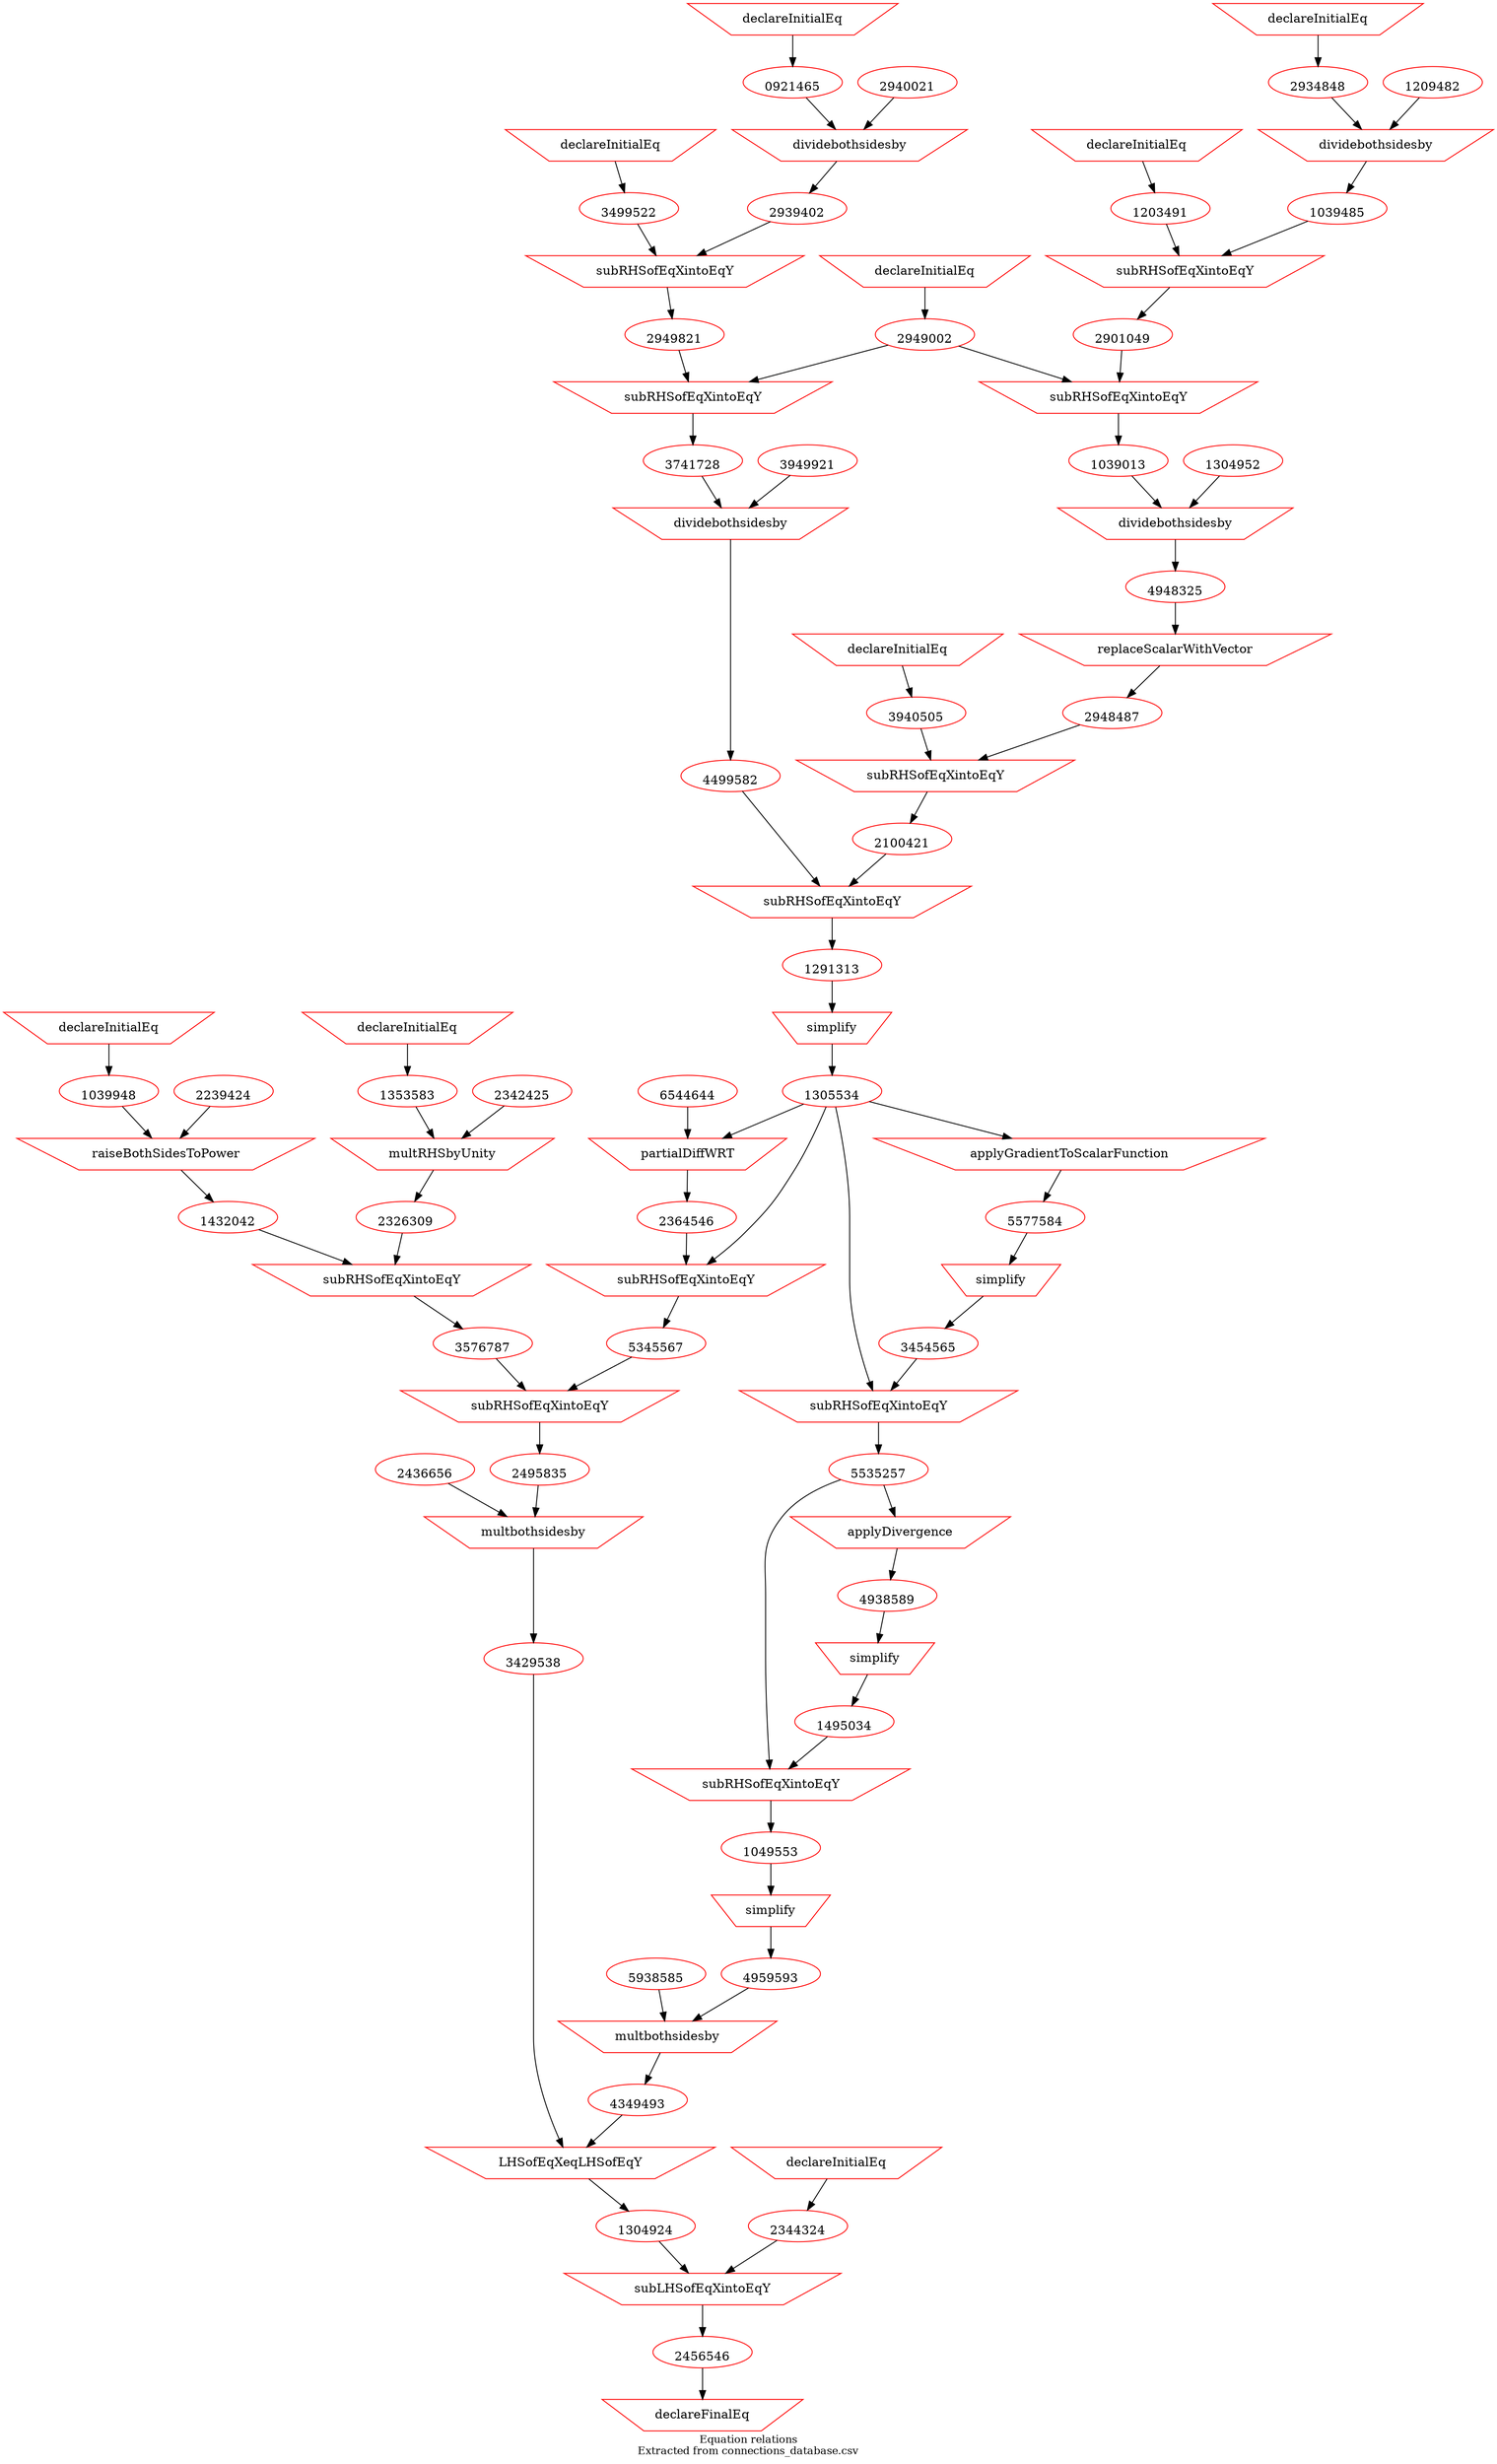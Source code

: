 digraph physicsDerivation {
overlap = false;
label="Equation relations\nExtracted from connections_database.csv";
fontsize=12;
1204921 -> 2934848;
2919311 -> 0921465;
1294844 -> 2949002;
9394842 -> 1203491;
3934948 -> 3499522;
2940021 -> 3949482;
0921465 -> 3949482;
3949482 -> 2939402;
2939402 -> 1294945;
3499522 -> 1294945;
1294945 -> 2949821;
2949002 -> 2930492;
2949821 -> 2930492;
2930492 -> 3741728;
3949921 -> 3919384;
3741728 -> 3919384;
3919384 -> 4499582;
1209482 -> 2900428;
2934848 -> 2900428;
2900428 -> 1039485;
1039485 -> 1204945;
1203491 -> 1204945;
1204945 -> 2901049;
2949002 -> 2939400;
2901049 -> 2939400;
2939400 -> 1039013;
1304952 -> 2030624;
1039013 -> 2030624;
2030624 -> 4948325;
4948325 -> 1039774;
1039774 -> 2948487;
1923945 -> 3940505;
2948487 -> 2938341;
3940505 -> 2938341;
2938341 -> 2100421;
4499582 -> 0012031;
2100421 -> 0012031;
0012031 -> 1291313;
1291313 -> 1341141;
1341141 -> 1305534;
1204929 -> 1039948;
1395335 -> 1353583;
2239424 -> 2422434;
1039948 -> 2422434;
2422434 -> 1432042;
2342425 -> 2322434;
1353583 -> 2322434;
2322434 -> 2326309;
1432042 -> 2449858;
2326309 -> 2449858;
2449858 -> 3576787;
6544644 -> 1347587;
1305534 -> 1347587;
1347587 -> 2364546;
1305534 -> 2464445;
2364546 -> 2464445;
2464445 -> 5345567;
3576787 -> 3454353;
5345567 -> 3454353;
3454353 -> 2495835;
2436656 -> 4358635;
2495835 -> 4358635;
4358635 -> 3429538;
1305534 -> 2454535;
2454535 -> 5577584;
5577584 -> 5858694;
5858694 -> 3454565;
3454565 -> 5354635;
1305534 -> 5354635;
5354635 -> 5535257;
5535257 -> 3294932;
3294932 -> 4938589;
4938589 -> 2394495;
2394495 -> 1495034;
5535257 -> 4059592;
1495034 -> 4059592;
4059592 -> 1049553;
1049553 -> 4305953;
4305953 -> 4959593;
5938585 -> 4939459;
4959593 -> 4939459;
4939459 -> 4349493;
4349493 -> 9394834;
3429538 -> 9394834;
9394834 -> 1304924;
2455452 -> 2344324;
2344324 -> 2954835;
1304924 -> 2954835;
2954835 -> 2456546;
2456546 -> 6756574;
0921465 [shape=ellipse, color=red,image="../../expressions/3131211131.png",labelloc=b,URL="http://output.com"];
1039013 [shape=ellipse, color=red,image="../../expressions/9999999962.png",labelloc=b,URL="http://output.com"];
1039485 [shape=ellipse, color=red,image="../../expressions/3121234211.png",labelloc=b,URL="http://output.com"];
1039948 [shape=ellipse, color=red,image="../../expressions/1029039903.png",labelloc=b,URL="http://output.com"];
1049553 [shape=ellipse, color=red,image="../../expressions/2648958382.png",labelloc=b,URL="http://output.com"];
1203491 [shape=ellipse, color=red,image="../../expressions/1020394900.png",labelloc=b,URL="http://output.com"];
1291313 [shape=ellipse, color=red,image="../../expressions/3948574228.png",labelloc=b,URL="http://output.com"];
1304924 [shape=ellipse, color=red,image="../../expressions/9958485859.png",labelloc=b,URL="http://output.com"];
1305534 [shape=ellipse, color=red,image="../../expressions/3948574230.png",labelloc=b,URL="http://output.com"];
1353583 [shape=ellipse, color=red,image="../../expressions/4298359835.png",labelloc=b,URL="http://output.com"];
1432042 [shape=ellipse, color=red,image="../../expressions/1029039904.png",labelloc=b,URL="http://output.com"];
1495034 [shape=ellipse, color=red,image="../../expressions/1648958381.png",labelloc=b,URL="http://output.com"];
2100421 [shape=ellipse, color=red,image="../../expressions/3948574226.png",labelloc=b,URL="http://output.com"];
2326309 [shape=ellipse, color=red,image="../../expressions/4298359845.png",labelloc=b,URL="http://output.com"];
2344324 [shape=ellipse, color=red,image="../../expressions/1158485859.png",labelloc=b,URL="http://output.com"];
2364546 [shape=ellipse, color=red,image="../../expressions/3948574233.png",labelloc=b,URL="http://output.com"];
2456546 [shape=ellipse, color=red,image="../../expressions/2258485859.png",labelloc=b,URL="http://output.com"];
2495835 [shape=ellipse, color=red,image="../../expressions/4348571256.png",labelloc=b,URL="http://output.com"];
2901049 [shape=ellipse, color=red,image="../../expressions/3121234212.png",labelloc=b,URL="http://output.com"];
2934848 [shape=ellipse, color=red,image="../../expressions/3121513111.png",labelloc=b,URL="http://output.com"];
2939402 [shape=ellipse, color=red,image="../../expressions/3147472131.png",labelloc=b,URL="http://output.com"];
2948487 [shape=ellipse, color=red,image="../../expressions/9999998870.png",labelloc=b,URL="http://output.com"];
2949002 [shape=ellipse, color=red,image="../../expressions/9999999960.png",labelloc=b,URL="http://output.com"];
2949821 [shape=ellipse, color=red,image="../../expressions/4147472132.png",labelloc=b,URL="http://output.com"];
3429538 [shape=ellipse, color=red,image="../../expressions/4341171256.png",labelloc=b,URL="http://output.com"];
3454565 [shape=ellipse, color=red,image="../../expressions/4943571230.png",labelloc=b,URL="http://output.com"];
3499522 [shape=ellipse, color=red,image="../../expressions/1020394902.png",labelloc=b,URL="http://output.com"];
3576787 [shape=ellipse, color=red,image="../../expressions/4298359851.png",labelloc=b,URL="http://output.com"];
3741728 [shape=ellipse, color=red,image="../../expressions/9999999965.png",labelloc=b,URL="http://output.com"];
3940505 [shape=ellipse, color=red,image="../../expressions/3948574224.png",labelloc=b,URL="http://output.com"];
4349493 [shape=ellipse, color=red,image="../../expressions/5868688585.png",labelloc=b,URL="http://output.com"];
4499582 [shape=ellipse, color=red,image="../../expressions/9999999961.png",labelloc=b,URL="http://output.com"];
4938589 [shape=ellipse, color=red,image="../../expressions/4394958389.png",labelloc=b,URL="http://output.com"];
4948325 [shape=ellipse, color=red,image="../../expressions/9999999870.png",labelloc=b,URL="http://output.com"];
4959593 [shape=ellipse, color=red,image="../../expressions/2395958385.png",labelloc=b,URL="http://output.com"];
5345567 [shape=ellipse, color=red,image="../../expressions/3948571256.png",labelloc=b,URL="http://output.com"];
5535257 [shape=ellipse, color=red,image="../../expressions/5985371230.png",labelloc=b,URL="http://output.com"];
5577584 [shape=ellipse, color=red,image="../../expressions/3948572230.png",labelloc=b,URL="http://output.com"];
5577584 [shape=ellipse, color=red,image="../../expressions/3948574230.png",labelloc=b,URL="http://output.com"];
0012031 [shape=invtrapezium, color=red,label="subRHSofEqXintoEqY"];
1039774 [shape=invtrapezium, color=red,label="replaceScalarWithVector"];
1204921 [shape=invtrapezium, color=red,label="declareInitialEq"];
1204929 [shape=invtrapezium, color=red,label="declareInitialEq"];
1204945 [shape=invtrapezium, color=red,label="subRHSofEqXintoEqY"];
1294844 [shape=invtrapezium, color=red,label="declareInitialEq"];
1294945 [shape=invtrapezium, color=red,label="subRHSofEqXintoEqY"];
1341141 [shape=invtrapezium, color=red,label="simplify"];
1347587 [shape=invtrapezium, color=red,label="partialDiffWRT"];
1395335 [shape=invtrapezium, color=red,label="declareInitialEq"];
1923945 [shape=invtrapezium, color=red,label="declareInitialEq"];
2030624 [shape=invtrapezium, color=red,label="dividebothsidesby"];
2322434 [shape=invtrapezium, color=red,label="multRHSbyUnity"];
2394495 [shape=invtrapezium, color=red,label="simplify"];
2422434 [shape=invtrapezium, color=red,label="raiseBothSidesToPower"];
2449858 [shape=invtrapezium, color=red,label="subRHSofEqXintoEqY"];
2454535 [shape=invtrapezium, color=red,label="applyGradientToScalarFunction"];
2455452 [shape=invtrapezium, color=red,label="declareInitialEq"];
2464445 [shape=invtrapezium, color=red,label="subRHSofEqXintoEqY"];
2900428 [shape=invtrapezium, color=red,label="dividebothsidesby"];
2919311 [shape=invtrapezium, color=red,label="declareInitialEq"];
2930492 [shape=invtrapezium, color=red,label="subRHSofEqXintoEqY"];
2938341 [shape=invtrapezium, color=red,label="subRHSofEqXintoEqY"];
2939400 [shape=invtrapezium, color=red,label="subRHSofEqXintoEqY"];
2954835 [shape=invtrapezium, color=red,label="subLHSofEqXintoEqY"];
3294932 [shape=invtrapezium, color=red,label="applyDivergence"];
3454353 [shape=invtrapezium, color=red,label="subRHSofEqXintoEqY"];
3919384 [shape=invtrapezium, color=red,label="dividebothsidesby"];
3934948 [shape=invtrapezium, color=red,label="declareInitialEq"];
3949482 [shape=invtrapezium, color=red,label="dividebothsidesby"];
4059592 [shape=invtrapezium, color=red,label="subRHSofEqXintoEqY"];
4305953 [shape=invtrapezium, color=red,label="simplify"];
4358635 [shape=invtrapezium, color=red,label="multbothsidesby"];
4939459 [shape=invtrapezium, color=red,label="multbothsidesby"];
5354635 [shape=invtrapezium, color=red,label="subRHSofEqXintoEqY"];
5858694 [shape=invtrapezium, color=red,label="simplify"];
6756574 [shape=invtrapezium, color=red,label="declareFinalEq"];
9394834 [shape=invtrapezium, color=red,label="LHSofEqXeqLHSofEqY"];
9394842 [shape=invtrapezium, color=red,label="declareInitialEq"];
1209482 [shape=ellipse, color=red,image="../../feeds/1209482.png",labelloc=b,URL="http://feed.com"];
1304952 [shape=ellipse, color=red,image="../../feeds/1304952.png",labelloc=b,URL="http://feed.com"];
2239424 [shape=ellipse, color=red,image="../../feeds/2239424.png",labelloc=b,URL="http://feed.com"];
2342425 [shape=ellipse, color=red,image="../../feeds/2342425.png",labelloc=b,URL="http://feed.com"];
2436656 [shape=ellipse, color=red,image="../../feeds/2436656.png",labelloc=b,URL="http://feed.com"];
2940021 [shape=ellipse, color=red,image="../../feeds/2940021.png",labelloc=b,URL="http://feed.com"];
3949921 [shape=ellipse, color=red,image="../../feeds/3949921.png",labelloc=b,URL="http://feed.com"];
5938585 [shape=ellipse, color=red,image="../../feeds/5938585.png",labelloc=b,URL="http://feed.com"];
6544644 [shape=ellipse, color=red,image="../../feeds/6544644.png",labelloc=b,URL="http://feed.com"];
}
